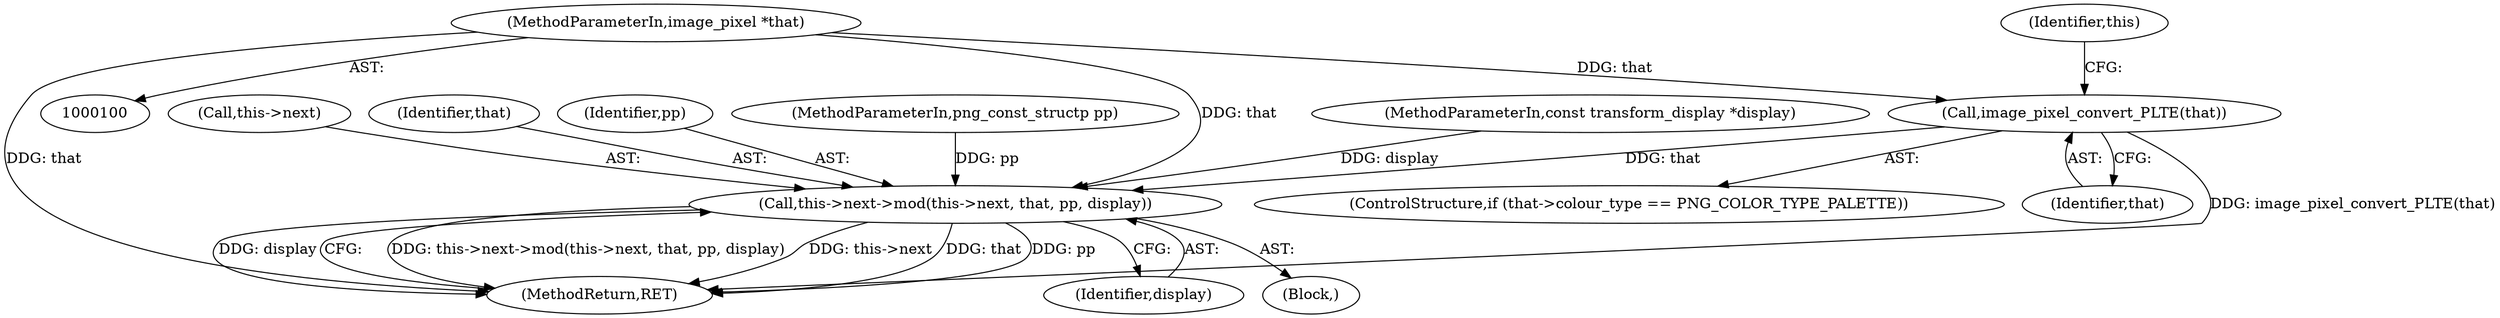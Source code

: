 digraph "0_Android_9d4853418ab2f754c2b63e091c29c5529b8b86ca_73@pointer" {
"1000112" [label="(Call,image_pixel_convert_PLTE(that))"];
"1000102" [label="(MethodParameterIn,image_pixel *that)"];
"1000114" [label="(Call,this->next->mod(this->next, that, pp, display))"];
"1000102" [label="(MethodParameterIn,image_pixel *that)"];
"1000114" [label="(Call,this->next->mod(this->next, that, pp, display))"];
"1000119" [label="(Identifier,pp)"];
"1000103" [label="(MethodParameterIn,png_const_structp pp)"];
"1000112" [label="(Call,image_pixel_convert_PLTE(that))"];
"1000113" [label="(Identifier,that)"];
"1000105" [label="(Block,)"];
"1000104" [label="(MethodParameterIn,const transform_display *display)"];
"1000106" [label="(ControlStructure,if (that->colour_type == PNG_COLOR_TYPE_PALETTE))"];
"1000116" [label="(Identifier,this)"];
"1000120" [label="(Identifier,display)"];
"1000115" [label="(Call,this->next)"];
"1000118" [label="(Identifier,that)"];
"1000121" [label="(MethodReturn,RET)"];
"1000112" -> "1000106"  [label="AST: "];
"1000112" -> "1000113"  [label="CFG: "];
"1000113" -> "1000112"  [label="AST: "];
"1000116" -> "1000112"  [label="CFG: "];
"1000112" -> "1000121"  [label="DDG: image_pixel_convert_PLTE(that)"];
"1000102" -> "1000112"  [label="DDG: that"];
"1000112" -> "1000114"  [label="DDG: that"];
"1000102" -> "1000100"  [label="AST: "];
"1000102" -> "1000121"  [label="DDG: that"];
"1000102" -> "1000114"  [label="DDG: that"];
"1000114" -> "1000105"  [label="AST: "];
"1000114" -> "1000120"  [label="CFG: "];
"1000115" -> "1000114"  [label="AST: "];
"1000118" -> "1000114"  [label="AST: "];
"1000119" -> "1000114"  [label="AST: "];
"1000120" -> "1000114"  [label="AST: "];
"1000121" -> "1000114"  [label="CFG: "];
"1000114" -> "1000121"  [label="DDG: this->next->mod(this->next, that, pp, display)"];
"1000114" -> "1000121"  [label="DDG: this->next"];
"1000114" -> "1000121"  [label="DDG: that"];
"1000114" -> "1000121"  [label="DDG: pp"];
"1000114" -> "1000121"  [label="DDG: display"];
"1000103" -> "1000114"  [label="DDG: pp"];
"1000104" -> "1000114"  [label="DDG: display"];
}
